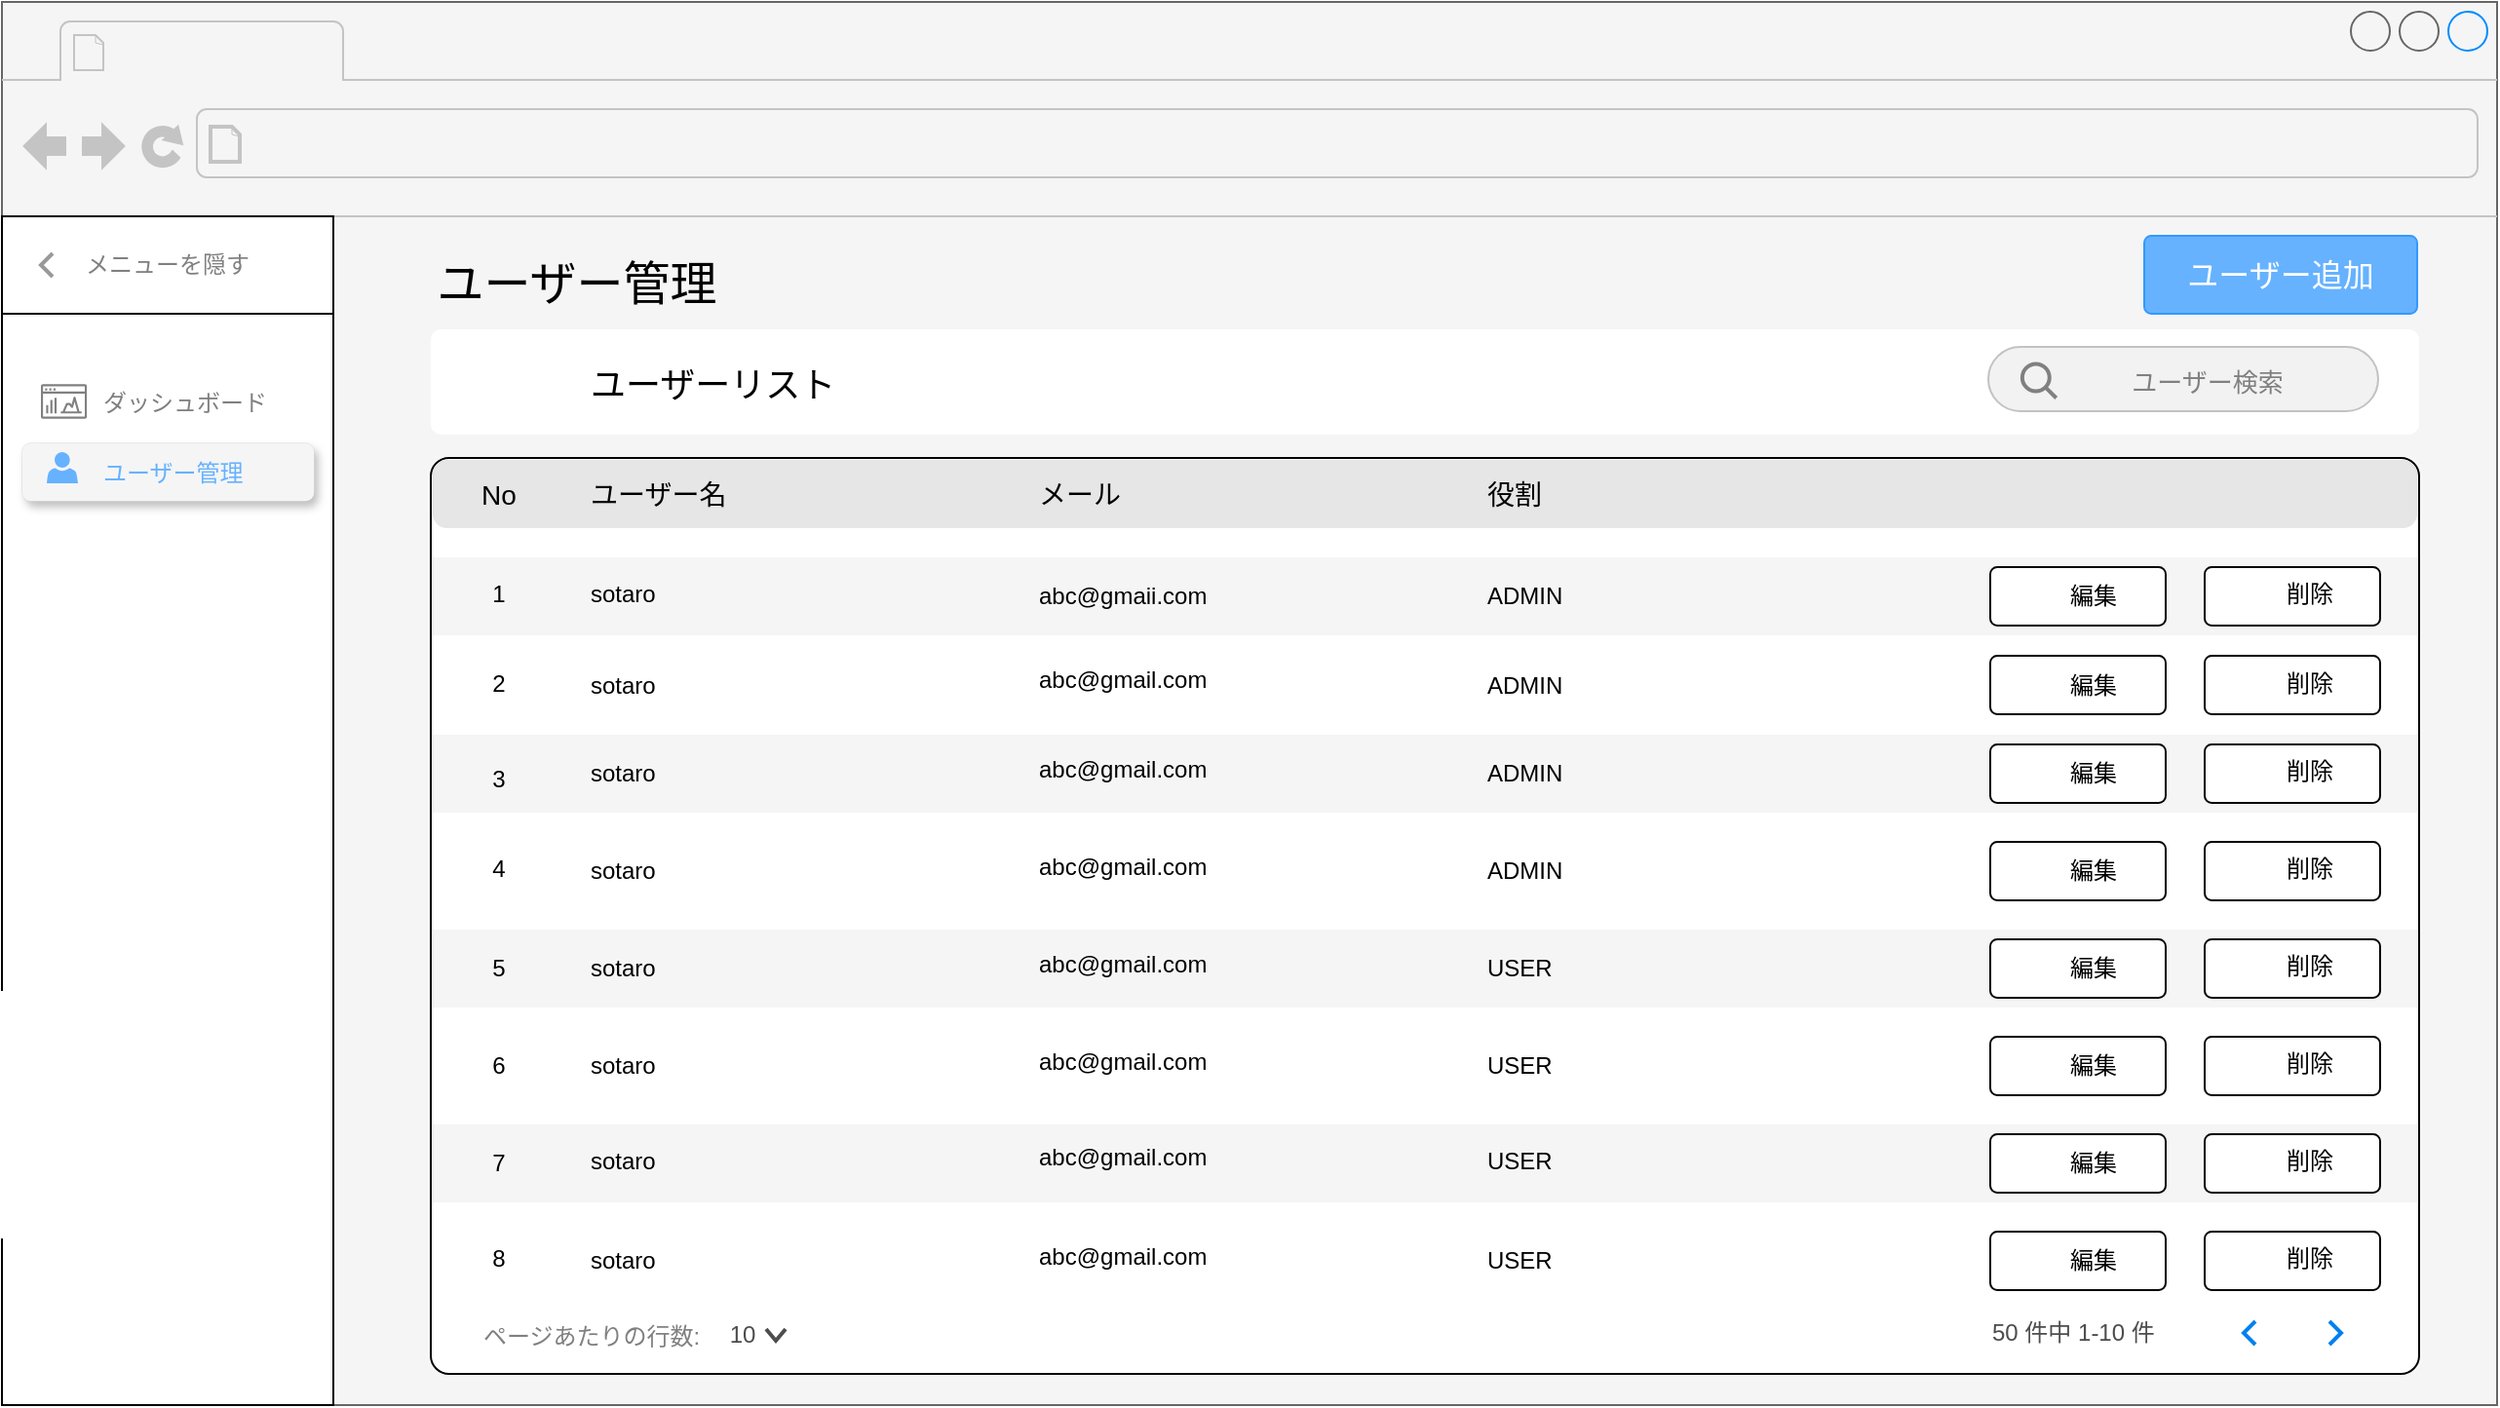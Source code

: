 <mxfile version="23.0.2" type="device">
  <diagram name="Page-1" id="2cc2dc42-3aac-f2a9-1cec-7a8b7cbee084">
    <mxGraphModel dx="2382" dy="1570" grid="1" gridSize="10" guides="1" tooltips="1" connect="1" arrows="1" fold="1" page="1" pageScale="1" pageWidth="1100" pageHeight="850" background="none" math="0" shadow="0">
      <root>
        <mxCell id="0" />
        <mxCell id="1" parent="0" />
        <mxCell id="7026571954dc6520-1" value="" style="strokeWidth=1;shadow=0;dashed=0;align=center;html=1;shape=mxgraph.mockup.containers.browserWindow;rSize=0;strokeColor=#666666;mainText=,;recursiveResize=0;rounded=0;labelBackgroundColor=none;fontFamily=Verdana;fontSize=12;movable=1;resizable=1;rotatable=1;deletable=1;editable=1;locked=0;connectable=1;fillColor=#f5f5f5;fontColor=#333333;" parent="1" vertex="1">
          <mxGeometry x="70" y="29" width="1280" height="720" as="geometry" />
        </mxCell>
        <mxCell id="7026571954dc6520-2" value="" style="strokeWidth=1;shadow=0;dashed=0;align=center;html=1;shape=mxgraph.mockup.containers.anchor;fontSize=17;fontColor=#666666;align=left;" parent="7026571954dc6520-1" vertex="1">
          <mxGeometry x="60" y="12" width="110" height="26" as="geometry" />
        </mxCell>
        <mxCell id="7026571954dc6520-3" value="" style="strokeWidth=1;shadow=0;dashed=0;align=center;html=1;shape=mxgraph.mockup.containers.anchor;rSize=0;fontSize=17;fontColor=#666666;align=left;" parent="7026571954dc6520-1" vertex="1">
          <mxGeometry x="130" y="60" width="250" height="26" as="geometry" />
        </mxCell>
        <mxCell id="Rc8ZxAyn7R7xk7LbHmul-19" value="&lt;font style=&quot;font-size: 24px;&quot;&gt;ユーザー管理&lt;/font&gt;" style="text;html=1;strokeColor=none;fillColor=none;align=center;verticalAlign=middle;whiteSpace=wrap;rounded=0;" vertex="1" parent="7026571954dc6520-1">
          <mxGeometry x="220" y="120" width="150" height="50" as="geometry" />
        </mxCell>
        <mxCell id="Rc8ZxAyn7R7xk7LbHmul-21" value="" style="rounded=1;whiteSpace=wrap;html=1;arcSize=2;movable=1;resizable=1;rotatable=1;deletable=1;editable=1;locked=0;connectable=1;strokeColor=default;" vertex="1" parent="7026571954dc6520-1">
          <mxGeometry x="220" y="234" width="1020" height="470" as="geometry" />
        </mxCell>
        <mxCell id="Rc8ZxAyn7R7xk7LbHmul-20" value="&lt;font color=&quot;#ffffff&quot; style=&quot;font-size: 16px;&quot;&gt;ユーザー追加&lt;/font&gt;" style="rounded=1;whiteSpace=wrap;html=1;arcSize=9;fillColor=#66B2FF;strokeColor=#3399FF;fontColor=#333333;strokeWidth=1;shadow=0;" vertex="1" parent="7026571954dc6520-1">
          <mxGeometry x="1099" y="120" width="140" height="40" as="geometry" />
        </mxCell>
        <mxCell id="Rc8ZxAyn7R7xk7LbHmul-25" value="" style="rounded=1;whiteSpace=wrap;html=1;arcSize=10;strokeColor=none;" vertex="1" parent="7026571954dc6520-1">
          <mxGeometry x="220" y="168" width="1020" height="54" as="geometry" />
        </mxCell>
        <mxCell id="Rc8ZxAyn7R7xk7LbHmul-28" value="&lt;font style=&quot;font-size: 18px;&quot;&gt;ユーザーリスト&lt;/font&gt;" style="text;html=1;strokeColor=none;fillColor=none;align=left;verticalAlign=middle;whiteSpace=wrap;rounded=0;" vertex="1" parent="7026571954dc6520-1">
          <mxGeometry x="300" y="182" width="150" height="30" as="geometry" />
        </mxCell>
        <mxCell id="Rc8ZxAyn7R7xk7LbHmul-92" value="" style="rounded=1;whiteSpace=wrap;html=1;arcSize=21;fillColor=#E6E6E6;strokeColor=none;strokeWidth=1;" vertex="1" parent="7026571954dc6520-1">
          <mxGeometry x="221" y="235" width="1018" height="35" as="geometry" />
        </mxCell>
        <mxCell id="Rc8ZxAyn7R7xk7LbHmul-1" value="" style="swimlane;startSize=0;" vertex="1" parent="7026571954dc6520-1">
          <mxGeometry y="110" width="170" height="610" as="geometry" />
        </mxCell>
        <mxCell id="Rc8ZxAyn7R7xk7LbHmul-89" value="" style="rounded=0;whiteSpace=wrap;html=1;" vertex="1" parent="Rc8ZxAyn7R7xk7LbHmul-1">
          <mxGeometry y="50" width="170" height="560" as="geometry" />
        </mxCell>
        <mxCell id="Rc8ZxAyn7R7xk7LbHmul-3" value="" style="rounded=0;whiteSpace=wrap;html=1;" vertex="1" parent="Rc8ZxAyn7R7xk7LbHmul-1">
          <mxGeometry width="170" height="50" as="geometry" />
        </mxCell>
        <mxCell id="Rc8ZxAyn7R7xk7LbHmul-9" value="&lt;font color=&quot;#808080&quot;&gt;メニューを隠す&lt;/font&gt;" style="text;html=1;strokeColor=none;fillColor=none;align=center;verticalAlign=middle;whiteSpace=wrap;rounded=0;" vertex="1" parent="Rc8ZxAyn7R7xk7LbHmul-1">
          <mxGeometry x="40" y="10" width="90" height="30" as="geometry" />
        </mxCell>
        <mxCell id="Rc8ZxAyn7R7xk7LbHmul-10" value="" style="html=1;verticalLabelPosition=bottom;labelBackgroundColor=#ffffff;verticalAlign=top;shadow=0;dashed=0;strokeWidth=2;shape=mxgraph.ios7.misc.left;strokeColor=#999999;" vertex="1" parent="Rc8ZxAyn7R7xk7LbHmul-1">
          <mxGeometry x="20" y="19" width="6" height="12" as="geometry" />
        </mxCell>
        <mxCell id="Rc8ZxAyn7R7xk7LbHmul-13" value="" style="group" vertex="1" connectable="0" parent="Rc8ZxAyn7R7xk7LbHmul-1">
          <mxGeometry x="20" y="86.09" width="128.78" height="20" as="geometry" />
        </mxCell>
        <mxCell id="Rc8ZxAyn7R7xk7LbHmul-12" value="" style="sketch=0;outlineConnect=0;fontColor=#232F3E;gradientColor=none;fillColor=#808080;strokeColor=none;dashed=0;verticalLabelPosition=bottom;verticalAlign=top;align=center;html=1;fontSize=12;fontStyle=0;aspect=fixed;pointerEvents=1;shape=mxgraph.aws4.opensearch_dashboards;" vertex="1" parent="Rc8ZxAyn7R7xk7LbHmul-13">
          <mxGeometry width="23.56" height="17.82" as="geometry" />
        </mxCell>
        <mxCell id="Rc8ZxAyn7R7xk7LbHmul-11" value="&lt;font style=&quot;font-size: 12px;&quot; color=&quot;#808080&quot;&gt;ダッシュボード&lt;/font&gt;" style="text;html=1;strokeColor=none;fillColor=none;align=left;verticalAlign=middle;whiteSpace=wrap;rounded=0;" vertex="1" parent="Rc8ZxAyn7R7xk7LbHmul-1">
          <mxGeometry x="50" y="86.09" width="90" height="20" as="geometry" />
        </mxCell>
        <mxCell id="Rc8ZxAyn7R7xk7LbHmul-17" value="" style="group" vertex="1" connectable="0" parent="Rc8ZxAyn7R7xk7LbHmul-1">
          <mxGeometry x="23" y="121" width="130" height="26" as="geometry" />
        </mxCell>
        <mxCell id="Rc8ZxAyn7R7xk7LbHmul-18" value="" style="rounded=1;whiteSpace=wrap;html=1;arcSize=15;strokeWidth=0;fillColor=#f5f5f5;strokeColor=#666666;fontColor=#333333;shadow=1;" vertex="1" parent="Rc8ZxAyn7R7xk7LbHmul-17">
          <mxGeometry x="-13" y="-5" width="150" height="30" as="geometry" />
        </mxCell>
        <mxCell id="Rc8ZxAyn7R7xk7LbHmul-14" value="&lt;font color=&quot;#66b2ff&quot;&gt;ユーザー管理&lt;/font&gt;" style="text;html=1;strokeColor=none;fillColor=none;align=left;verticalAlign=middle;whiteSpace=wrap;rounded=0;" vertex="1" parent="Rc8ZxAyn7R7xk7LbHmul-17">
          <mxGeometry x="27" y="1" width="81.22" height="20" as="geometry" />
        </mxCell>
        <mxCell id="Rc8ZxAyn7R7xk7LbHmul-16" value="" style="sketch=0;pointerEvents=1;shadow=0;dashed=0;html=1;strokeColor=none;fillColor=#66B2FF;labelPosition=center;verticalLabelPosition=bottom;verticalAlign=top;outlineConnect=0;align=center;shape=mxgraph.office.users.user;" vertex="1" parent="Rc8ZxAyn7R7xk7LbHmul-17">
          <mxGeometry width="16" height="16" as="geometry" />
        </mxCell>
        <mxCell id="Rc8ZxAyn7R7xk7LbHmul-34" value="&lt;font style=&quot;font-size: 14px;&quot;&gt;No&lt;/font&gt;" style="text;html=1;strokeColor=none;fillColor=none;align=center;verticalAlign=middle;whiteSpace=wrap;rounded=0;" vertex="1" parent="7026571954dc6520-1">
          <mxGeometry x="225" y="238" width="60" height="30" as="geometry" />
        </mxCell>
        <mxCell id="Rc8ZxAyn7R7xk7LbHmul-35" value="&lt;span style=&quot;font-size: 14px;&quot;&gt;ユーザー名&lt;/span&gt;" style="text;html=1;strokeColor=none;fillColor=none;align=left;verticalAlign=middle;whiteSpace=wrap;rounded=0;" vertex="1" parent="7026571954dc6520-1">
          <mxGeometry x="300" y="238" width="90" height="30" as="geometry" />
        </mxCell>
        <mxCell id="Rc8ZxAyn7R7xk7LbHmul-37" value="&lt;span style=&quot;font-size: 14px;&quot;&gt;メール&lt;/span&gt;" style="text;html=1;strokeColor=none;fillColor=none;align=left;verticalAlign=middle;whiteSpace=wrap;rounded=0;" vertex="1" parent="7026571954dc6520-1">
          <mxGeometry x="530" y="238" width="90" height="30" as="geometry" />
        </mxCell>
        <mxCell id="Rc8ZxAyn7R7xk7LbHmul-38" value="&lt;span style=&quot;font-size: 14px;&quot;&gt;役割&lt;br&gt;&lt;/span&gt;" style="text;html=1;strokeColor=none;fillColor=none;align=left;verticalAlign=middle;whiteSpace=wrap;rounded=0;" vertex="1" parent="7026571954dc6520-1">
          <mxGeometry x="760" y="238" width="90" height="30" as="geometry" />
        </mxCell>
        <mxCell id="Rc8ZxAyn7R7xk7LbHmul-94" value="" style="rounded=0;whiteSpace=wrap;html=1;strokeColor=none;fillColor=#f5f5f5;fontColor=#333333;" vertex="1" parent="7026571954dc6520-1">
          <mxGeometry x="221" y="285" width="1018" height="40" as="geometry" />
        </mxCell>
        <mxCell id="Rc8ZxAyn7R7xk7LbHmul-95" value="" style="rounded=0;whiteSpace=wrap;html=1;strokeColor=none;fillColor=#f5f5f5;fontColor=#333333;" vertex="1" parent="7026571954dc6520-1">
          <mxGeometry x="221" y="376" width="1018" height="40" as="geometry" />
        </mxCell>
        <mxCell id="Rc8ZxAyn7R7xk7LbHmul-97" value="" style="rounded=0;whiteSpace=wrap;html=1;strokeColor=none;fillColor=#f5f5f5;fontColor=#333333;" vertex="1" parent="7026571954dc6520-1">
          <mxGeometry x="221" y="576" width="1018" height="40" as="geometry" />
        </mxCell>
        <mxCell id="Rc8ZxAyn7R7xk7LbHmul-40" value="" style="rounded=1;whiteSpace=wrap;html=1;arcSize=12;" vertex="1" parent="7026571954dc6520-1">
          <mxGeometry x="1020" y="290" width="90" height="30" as="geometry" />
        </mxCell>
        <mxCell id="Rc8ZxAyn7R7xk7LbHmul-41" value="" style="rounded=1;whiteSpace=wrap;html=1;arcSize=12;" vertex="1" parent="7026571954dc6520-1">
          <mxGeometry x="1130" y="290" width="90" height="30" as="geometry" />
        </mxCell>
        <mxCell id="Rc8ZxAyn7R7xk7LbHmul-42" value="" style="shape=image;html=1;verticalAlign=top;verticalLabelPosition=bottom;labelBackgroundColor=#ffffff;imageAspect=0;aspect=fixed;image=https://cdn2.iconfinder.com/data/icons/boxicons-solid-vol-2/24/bxs-edit-128.png" vertex="1" parent="7026571954dc6520-1">
          <mxGeometry x="1025" y="296" width="18" height="18" as="geometry" />
        </mxCell>
        <mxCell id="Rc8ZxAyn7R7xk7LbHmul-43" value="" style="shape=image;html=1;verticalAlign=top;verticalLabelPosition=bottom;labelBackgroundColor=#ffffff;imageAspect=0;aspect=fixed;image=https://cdn3.iconfinder.com/data/icons/user-interface-169/32/trash-128.png" vertex="1" parent="7026571954dc6520-1">
          <mxGeometry x="1136" y="295" width="18" height="18" as="geometry" />
        </mxCell>
        <mxCell id="Rc8ZxAyn7R7xk7LbHmul-44" value="編集" style="text;html=1;strokeColor=none;fillColor=none;align=center;verticalAlign=middle;whiteSpace=wrap;rounded=0;" vertex="1" parent="7026571954dc6520-1">
          <mxGeometry x="1043" y="290" width="60" height="30" as="geometry" />
        </mxCell>
        <mxCell id="Rc8ZxAyn7R7xk7LbHmul-45" value="削除" style="text;html=1;strokeColor=none;fillColor=none;align=center;verticalAlign=middle;whiteSpace=wrap;rounded=0;" vertex="1" parent="7026571954dc6520-1">
          <mxGeometry x="1154" y="289" width="60" height="30" as="geometry" />
        </mxCell>
        <mxCell id="Rc8ZxAyn7R7xk7LbHmul-46" value="" style="rounded=1;whiteSpace=wrap;html=1;arcSize=12;" vertex="1" parent="7026571954dc6520-1">
          <mxGeometry x="1020" y="335.5" width="90" height="30" as="geometry" />
        </mxCell>
        <mxCell id="Rc8ZxAyn7R7xk7LbHmul-47" value="" style="rounded=1;whiteSpace=wrap;html=1;arcSize=12;" vertex="1" parent="7026571954dc6520-1">
          <mxGeometry x="1130" y="335.5" width="90" height="30" as="geometry" />
        </mxCell>
        <mxCell id="Rc8ZxAyn7R7xk7LbHmul-48" value="" style="shape=image;html=1;verticalAlign=top;verticalLabelPosition=bottom;labelBackgroundColor=#ffffff;imageAspect=0;aspect=fixed;image=https://cdn2.iconfinder.com/data/icons/boxicons-solid-vol-2/24/bxs-edit-128.png" vertex="1" parent="7026571954dc6520-1">
          <mxGeometry x="1025" y="341.5" width="18" height="18" as="geometry" />
        </mxCell>
        <mxCell id="Rc8ZxAyn7R7xk7LbHmul-49" value="" style="shape=image;html=1;verticalAlign=top;verticalLabelPosition=bottom;labelBackgroundColor=#ffffff;imageAspect=0;aspect=fixed;image=https://cdn3.iconfinder.com/data/icons/user-interface-169/32/trash-128.png" vertex="1" parent="7026571954dc6520-1">
          <mxGeometry x="1136" y="340.5" width="18" height="18" as="geometry" />
        </mxCell>
        <mxCell id="Rc8ZxAyn7R7xk7LbHmul-50" value="編集" style="text;html=1;strokeColor=none;fillColor=none;align=center;verticalAlign=middle;whiteSpace=wrap;rounded=0;" vertex="1" parent="7026571954dc6520-1">
          <mxGeometry x="1043" y="335.5" width="60" height="30" as="geometry" />
        </mxCell>
        <mxCell id="Rc8ZxAyn7R7xk7LbHmul-51" value="削除" style="text;html=1;strokeColor=none;fillColor=none;align=center;verticalAlign=middle;whiteSpace=wrap;rounded=0;" vertex="1" parent="7026571954dc6520-1">
          <mxGeometry x="1154" y="334.5" width="60" height="30" as="geometry" />
        </mxCell>
        <mxCell id="Rc8ZxAyn7R7xk7LbHmul-52" value="" style="rounded=1;whiteSpace=wrap;html=1;arcSize=12;" vertex="1" parent="7026571954dc6520-1">
          <mxGeometry x="1020" y="381" width="90" height="30" as="geometry" />
        </mxCell>
        <mxCell id="Rc8ZxAyn7R7xk7LbHmul-53" value="" style="rounded=1;whiteSpace=wrap;html=1;arcSize=12;" vertex="1" parent="7026571954dc6520-1">
          <mxGeometry x="1130" y="381" width="90" height="30" as="geometry" />
        </mxCell>
        <mxCell id="Rc8ZxAyn7R7xk7LbHmul-54" value="" style="shape=image;html=1;verticalAlign=top;verticalLabelPosition=bottom;labelBackgroundColor=#ffffff;imageAspect=0;aspect=fixed;image=https://cdn2.iconfinder.com/data/icons/boxicons-solid-vol-2/24/bxs-edit-128.png" vertex="1" parent="7026571954dc6520-1">
          <mxGeometry x="1025" y="387" width="18" height="18" as="geometry" />
        </mxCell>
        <mxCell id="Rc8ZxAyn7R7xk7LbHmul-55" value="" style="shape=image;html=1;verticalAlign=top;verticalLabelPosition=bottom;labelBackgroundColor=#ffffff;imageAspect=0;aspect=fixed;image=https://cdn3.iconfinder.com/data/icons/user-interface-169/32/trash-128.png" vertex="1" parent="7026571954dc6520-1">
          <mxGeometry x="1136" y="386" width="18" height="18" as="geometry" />
        </mxCell>
        <mxCell id="Rc8ZxAyn7R7xk7LbHmul-56" value="編集" style="text;html=1;strokeColor=none;fillColor=none;align=center;verticalAlign=middle;whiteSpace=wrap;rounded=0;" vertex="1" parent="7026571954dc6520-1">
          <mxGeometry x="1043" y="381" width="60" height="30" as="geometry" />
        </mxCell>
        <mxCell id="Rc8ZxAyn7R7xk7LbHmul-57" value="削除" style="text;html=1;strokeColor=none;fillColor=none;align=center;verticalAlign=middle;whiteSpace=wrap;rounded=0;" vertex="1" parent="7026571954dc6520-1">
          <mxGeometry x="1154" y="380" width="60" height="30" as="geometry" />
        </mxCell>
        <mxCell id="Rc8ZxAyn7R7xk7LbHmul-58" value="" style="rounded=1;whiteSpace=wrap;html=1;arcSize=12;" vertex="1" parent="7026571954dc6520-1">
          <mxGeometry x="1020" y="431" width="90" height="30" as="geometry" />
        </mxCell>
        <mxCell id="Rc8ZxAyn7R7xk7LbHmul-59" value="" style="rounded=1;whiteSpace=wrap;html=1;arcSize=12;" vertex="1" parent="7026571954dc6520-1">
          <mxGeometry x="1130" y="431" width="90" height="30" as="geometry" />
        </mxCell>
        <mxCell id="Rc8ZxAyn7R7xk7LbHmul-60" value="" style="shape=image;html=1;verticalAlign=top;verticalLabelPosition=bottom;labelBackgroundColor=#ffffff;imageAspect=0;aspect=fixed;image=https://cdn2.iconfinder.com/data/icons/boxicons-solid-vol-2/24/bxs-edit-128.png" vertex="1" parent="7026571954dc6520-1">
          <mxGeometry x="1025" y="437" width="18" height="18" as="geometry" />
        </mxCell>
        <mxCell id="Rc8ZxAyn7R7xk7LbHmul-61" value="" style="shape=image;html=1;verticalAlign=top;verticalLabelPosition=bottom;labelBackgroundColor=#ffffff;imageAspect=0;aspect=fixed;image=https://cdn3.iconfinder.com/data/icons/user-interface-169/32/trash-128.png" vertex="1" parent="7026571954dc6520-1">
          <mxGeometry x="1136" y="436" width="18" height="18" as="geometry" />
        </mxCell>
        <mxCell id="Rc8ZxAyn7R7xk7LbHmul-62" value="編集" style="text;html=1;strokeColor=none;fillColor=none;align=center;verticalAlign=middle;whiteSpace=wrap;rounded=0;" vertex="1" parent="7026571954dc6520-1">
          <mxGeometry x="1043" y="431" width="60" height="30" as="geometry" />
        </mxCell>
        <mxCell id="Rc8ZxAyn7R7xk7LbHmul-63" value="削除" style="text;html=1;strokeColor=none;fillColor=none;align=center;verticalAlign=middle;whiteSpace=wrap;rounded=0;" vertex="1" parent="7026571954dc6520-1">
          <mxGeometry x="1154" y="430" width="60" height="30" as="geometry" />
        </mxCell>
        <mxCell id="Rc8ZxAyn7R7xk7LbHmul-70" value="" style="rounded=1;whiteSpace=wrap;html=1;arcSize=12;" vertex="1" parent="7026571954dc6520-1">
          <mxGeometry x="1020" y="531" width="90" height="30" as="geometry" />
        </mxCell>
        <mxCell id="Rc8ZxAyn7R7xk7LbHmul-71" value="" style="rounded=1;whiteSpace=wrap;html=1;arcSize=12;" vertex="1" parent="7026571954dc6520-1">
          <mxGeometry x="1130" y="531" width="90" height="30" as="geometry" />
        </mxCell>
        <mxCell id="Rc8ZxAyn7R7xk7LbHmul-72" value="" style="shape=image;html=1;verticalAlign=top;verticalLabelPosition=bottom;labelBackgroundColor=#ffffff;imageAspect=0;aspect=fixed;image=https://cdn2.iconfinder.com/data/icons/boxicons-solid-vol-2/24/bxs-edit-128.png" vertex="1" parent="7026571954dc6520-1">
          <mxGeometry x="1025" y="537" width="18" height="18" as="geometry" />
        </mxCell>
        <mxCell id="Rc8ZxAyn7R7xk7LbHmul-73" value="" style="shape=image;html=1;verticalAlign=top;verticalLabelPosition=bottom;labelBackgroundColor=#ffffff;imageAspect=0;aspect=fixed;image=https://cdn3.iconfinder.com/data/icons/user-interface-169/32/trash-128.png" vertex="1" parent="7026571954dc6520-1">
          <mxGeometry x="1136" y="536" width="18" height="18" as="geometry" />
        </mxCell>
        <mxCell id="Rc8ZxAyn7R7xk7LbHmul-74" value="編集" style="text;html=1;strokeColor=none;fillColor=none;align=center;verticalAlign=middle;whiteSpace=wrap;rounded=0;" vertex="1" parent="7026571954dc6520-1">
          <mxGeometry x="1043" y="531" width="60" height="30" as="geometry" />
        </mxCell>
        <mxCell id="Rc8ZxAyn7R7xk7LbHmul-75" value="削除" style="text;html=1;strokeColor=none;fillColor=none;align=center;verticalAlign=middle;whiteSpace=wrap;rounded=0;" vertex="1" parent="7026571954dc6520-1">
          <mxGeometry x="1154" y="530" width="60" height="30" as="geometry" />
        </mxCell>
        <mxCell id="Rc8ZxAyn7R7xk7LbHmul-76" value="" style="rounded=1;whiteSpace=wrap;html=1;arcSize=12;" vertex="1" parent="7026571954dc6520-1">
          <mxGeometry x="1020" y="581" width="90" height="30" as="geometry" />
        </mxCell>
        <mxCell id="Rc8ZxAyn7R7xk7LbHmul-77" value="" style="rounded=1;whiteSpace=wrap;html=1;arcSize=12;" vertex="1" parent="7026571954dc6520-1">
          <mxGeometry x="1130" y="581" width="90" height="30" as="geometry" />
        </mxCell>
        <mxCell id="Rc8ZxAyn7R7xk7LbHmul-78" value="" style="shape=image;html=1;verticalAlign=top;verticalLabelPosition=bottom;labelBackgroundColor=#ffffff;imageAspect=0;aspect=fixed;image=https://cdn2.iconfinder.com/data/icons/boxicons-solid-vol-2/24/bxs-edit-128.png" vertex="1" parent="7026571954dc6520-1">
          <mxGeometry x="1025" y="587" width="18" height="18" as="geometry" />
        </mxCell>
        <mxCell id="Rc8ZxAyn7R7xk7LbHmul-79" value="" style="shape=image;html=1;verticalAlign=top;verticalLabelPosition=bottom;labelBackgroundColor=#ffffff;imageAspect=0;aspect=fixed;image=https://cdn3.iconfinder.com/data/icons/user-interface-169/32/trash-128.png" vertex="1" parent="7026571954dc6520-1">
          <mxGeometry x="1136" y="586" width="18" height="18" as="geometry" />
        </mxCell>
        <mxCell id="Rc8ZxAyn7R7xk7LbHmul-80" value="編集" style="text;html=1;strokeColor=none;fillColor=none;align=center;verticalAlign=middle;whiteSpace=wrap;rounded=0;" vertex="1" parent="7026571954dc6520-1">
          <mxGeometry x="1043" y="581" width="60" height="30" as="geometry" />
        </mxCell>
        <mxCell id="Rc8ZxAyn7R7xk7LbHmul-81" value="削除" style="text;html=1;strokeColor=none;fillColor=none;align=center;verticalAlign=middle;whiteSpace=wrap;rounded=0;" vertex="1" parent="7026571954dc6520-1">
          <mxGeometry x="1154" y="580" width="60" height="30" as="geometry" />
        </mxCell>
        <mxCell id="Rc8ZxAyn7R7xk7LbHmul-82" value="" style="rounded=1;whiteSpace=wrap;html=1;arcSize=12;" vertex="1" parent="7026571954dc6520-1">
          <mxGeometry x="1020" y="631" width="90" height="30" as="geometry" />
        </mxCell>
        <mxCell id="Rc8ZxAyn7R7xk7LbHmul-83" value="" style="rounded=1;whiteSpace=wrap;html=1;arcSize=12;" vertex="1" parent="7026571954dc6520-1">
          <mxGeometry x="1130" y="631" width="90" height="30" as="geometry" />
        </mxCell>
        <mxCell id="Rc8ZxAyn7R7xk7LbHmul-84" value="" style="shape=image;html=1;verticalAlign=top;verticalLabelPosition=bottom;labelBackgroundColor=#ffffff;imageAspect=0;aspect=fixed;image=https://cdn2.iconfinder.com/data/icons/boxicons-solid-vol-2/24/bxs-edit-128.png" vertex="1" parent="7026571954dc6520-1">
          <mxGeometry x="1025" y="637" width="18" height="18" as="geometry" />
        </mxCell>
        <mxCell id="Rc8ZxAyn7R7xk7LbHmul-85" value="" style="shape=image;html=1;verticalAlign=top;verticalLabelPosition=bottom;labelBackgroundColor=#ffffff;imageAspect=0;aspect=fixed;image=https://cdn3.iconfinder.com/data/icons/user-interface-169/32/trash-128.png" vertex="1" parent="7026571954dc6520-1">
          <mxGeometry x="1136" y="636" width="18" height="18" as="geometry" />
        </mxCell>
        <mxCell id="Rc8ZxAyn7R7xk7LbHmul-86" value="編集" style="text;html=1;strokeColor=none;fillColor=none;align=center;verticalAlign=middle;whiteSpace=wrap;rounded=0;" vertex="1" parent="7026571954dc6520-1">
          <mxGeometry x="1043" y="631" width="60" height="30" as="geometry" />
        </mxCell>
        <mxCell id="Rc8ZxAyn7R7xk7LbHmul-87" value="削除" style="text;html=1;strokeColor=none;fillColor=none;align=center;verticalAlign=middle;whiteSpace=wrap;rounded=0;" vertex="1" parent="7026571954dc6520-1">
          <mxGeometry x="1154" y="630" width="60" height="30" as="geometry" />
        </mxCell>
        <mxCell id="Rc8ZxAyn7R7xk7LbHmul-177" value="" style="rounded=0;whiteSpace=wrap;html=1;strokeColor=none;fillColor=#f5f5f5;fontColor=#333333;" vertex="1" parent="7026571954dc6520-1">
          <mxGeometry x="221" y="476" width="1018" height="40" as="geometry" />
        </mxCell>
        <mxCell id="Rc8ZxAyn7R7xk7LbHmul-64" value="" style="rounded=1;whiteSpace=wrap;html=1;arcSize=12;" vertex="1" parent="7026571954dc6520-1">
          <mxGeometry x="1020" y="481" width="90" height="30" as="geometry" />
        </mxCell>
        <mxCell id="Rc8ZxAyn7R7xk7LbHmul-65" value="" style="rounded=1;whiteSpace=wrap;html=1;arcSize=12;" vertex="1" parent="7026571954dc6520-1">
          <mxGeometry x="1130" y="481" width="90" height="30" as="geometry" />
        </mxCell>
        <mxCell id="Rc8ZxAyn7R7xk7LbHmul-66" value="" style="shape=image;html=1;verticalAlign=top;verticalLabelPosition=bottom;labelBackgroundColor=#ffffff;imageAspect=0;aspect=fixed;image=https://cdn2.iconfinder.com/data/icons/boxicons-solid-vol-2/24/bxs-edit-128.png" vertex="1" parent="7026571954dc6520-1">
          <mxGeometry x="1025" y="487" width="18" height="18" as="geometry" />
        </mxCell>
        <mxCell id="Rc8ZxAyn7R7xk7LbHmul-67" value="" style="shape=image;html=1;verticalAlign=top;verticalLabelPosition=bottom;labelBackgroundColor=#ffffff;imageAspect=0;aspect=fixed;image=https://cdn3.iconfinder.com/data/icons/user-interface-169/32/trash-128.png" vertex="1" parent="7026571954dc6520-1">
          <mxGeometry x="1136" y="486" width="18" height="18" as="geometry" />
        </mxCell>
        <mxCell id="Rc8ZxAyn7R7xk7LbHmul-68" value="編集" style="text;html=1;strokeColor=none;fillColor=none;align=center;verticalAlign=middle;whiteSpace=wrap;rounded=0;" vertex="1" parent="7026571954dc6520-1">
          <mxGeometry x="1043" y="481" width="60" height="30" as="geometry" />
        </mxCell>
        <mxCell id="Rc8ZxAyn7R7xk7LbHmul-69" value="削除" style="text;html=1;strokeColor=none;fillColor=none;align=center;verticalAlign=middle;whiteSpace=wrap;rounded=0;" vertex="1" parent="7026571954dc6520-1">
          <mxGeometry x="1154" y="480" width="60" height="30" as="geometry" />
        </mxCell>
        <mxCell id="Rc8ZxAyn7R7xk7LbHmul-178" value="1" style="text;html=1;strokeColor=none;fillColor=none;align=center;verticalAlign=middle;whiteSpace=wrap;rounded=0;" vertex="1" parent="7026571954dc6520-1">
          <mxGeometry x="245" y="289" width="20" height="30" as="geometry" />
        </mxCell>
        <mxCell id="Rc8ZxAyn7R7xk7LbHmul-179" value="3" style="text;html=1;strokeColor=none;fillColor=none;align=center;verticalAlign=middle;whiteSpace=wrap;rounded=0;" vertex="1" parent="7026571954dc6520-1">
          <mxGeometry x="245" y="384" width="20" height="30" as="geometry" />
        </mxCell>
        <mxCell id="Rc8ZxAyn7R7xk7LbHmul-180" value="2" style="text;html=1;strokeColor=none;fillColor=none;align=center;verticalAlign=middle;whiteSpace=wrap;rounded=0;" vertex="1" parent="7026571954dc6520-1">
          <mxGeometry x="245" y="334.5" width="20" height="30" as="geometry" />
        </mxCell>
        <mxCell id="Rc8ZxAyn7R7xk7LbHmul-181" value="4" style="text;html=1;strokeColor=none;fillColor=none;align=center;verticalAlign=middle;whiteSpace=wrap;rounded=0;" vertex="1" parent="7026571954dc6520-1">
          <mxGeometry x="245" y="430" width="20" height="30" as="geometry" />
        </mxCell>
        <mxCell id="Rc8ZxAyn7R7xk7LbHmul-182" value="5" style="text;html=1;strokeColor=none;fillColor=none;align=center;verticalAlign=middle;whiteSpace=wrap;rounded=0;" vertex="1" parent="7026571954dc6520-1">
          <mxGeometry x="245" y="481" width="20" height="30" as="geometry" />
        </mxCell>
        <mxCell id="Rc8ZxAyn7R7xk7LbHmul-183" value="6" style="text;html=1;strokeColor=none;fillColor=none;align=center;verticalAlign=middle;whiteSpace=wrap;rounded=0;" vertex="1" parent="7026571954dc6520-1">
          <mxGeometry x="245" y="531" width="20" height="30" as="geometry" />
        </mxCell>
        <mxCell id="Rc8ZxAyn7R7xk7LbHmul-184" value="7" style="text;html=1;strokeColor=none;fillColor=none;align=center;verticalAlign=middle;whiteSpace=wrap;rounded=0;" vertex="1" parent="7026571954dc6520-1">
          <mxGeometry x="245" y="581" width="20" height="30" as="geometry" />
        </mxCell>
        <mxCell id="Rc8ZxAyn7R7xk7LbHmul-185" value="8" style="text;html=1;strokeColor=none;fillColor=none;align=center;verticalAlign=middle;whiteSpace=wrap;rounded=0;" vertex="1" parent="7026571954dc6520-1">
          <mxGeometry x="245" y="630" width="20" height="30" as="geometry" />
        </mxCell>
        <mxCell id="Rc8ZxAyn7R7xk7LbHmul-186" value="sotaro" style="text;html=1;strokeColor=none;fillColor=none;align=left;verticalAlign=middle;whiteSpace=wrap;rounded=0;" vertex="1" parent="7026571954dc6520-1">
          <mxGeometry x="300" y="289" width="60" height="30" as="geometry" />
        </mxCell>
        <mxCell id="Rc8ZxAyn7R7xk7LbHmul-187" value="sotaro" style="text;html=1;strokeColor=none;fillColor=none;align=left;verticalAlign=middle;whiteSpace=wrap;rounded=0;" vertex="1" parent="7026571954dc6520-1">
          <mxGeometry x="300" y="335.5" width="60" height="30" as="geometry" />
        </mxCell>
        <mxCell id="Rc8ZxAyn7R7xk7LbHmul-188" value="sotaro" style="text;html=1;strokeColor=none;fillColor=none;align=left;verticalAlign=middle;whiteSpace=wrap;rounded=0;" vertex="1" parent="7026571954dc6520-1">
          <mxGeometry x="300" y="381" width="60" height="30" as="geometry" />
        </mxCell>
        <mxCell id="Rc8ZxAyn7R7xk7LbHmul-189" value="sotaro" style="text;html=1;strokeColor=none;fillColor=none;align=left;verticalAlign=middle;whiteSpace=wrap;rounded=0;" vertex="1" parent="7026571954dc6520-1">
          <mxGeometry x="300" y="431" width="60" height="30" as="geometry" />
        </mxCell>
        <mxCell id="Rc8ZxAyn7R7xk7LbHmul-190" value="sotaro" style="text;html=1;strokeColor=none;fillColor=none;align=left;verticalAlign=middle;whiteSpace=wrap;rounded=0;" vertex="1" parent="7026571954dc6520-1">
          <mxGeometry x="300" y="481" width="60" height="30" as="geometry" />
        </mxCell>
        <mxCell id="Rc8ZxAyn7R7xk7LbHmul-191" value="sotaro" style="text;html=1;strokeColor=none;fillColor=none;align=left;verticalAlign=middle;whiteSpace=wrap;rounded=0;" vertex="1" parent="7026571954dc6520-1">
          <mxGeometry x="300" y="531" width="60" height="30" as="geometry" />
        </mxCell>
        <mxCell id="Rc8ZxAyn7R7xk7LbHmul-192" value="sotaro" style="text;html=1;strokeColor=none;fillColor=none;align=left;verticalAlign=middle;whiteSpace=wrap;rounded=0;" vertex="1" parent="7026571954dc6520-1">
          <mxGeometry x="300" y="580" width="60" height="30" as="geometry" />
        </mxCell>
        <mxCell id="Rc8ZxAyn7R7xk7LbHmul-193" value="sotaro" style="text;html=1;strokeColor=none;fillColor=none;align=left;verticalAlign=middle;whiteSpace=wrap;rounded=0;" vertex="1" parent="7026571954dc6520-1">
          <mxGeometry x="300" y="631" width="60" height="30" as="geometry" />
        </mxCell>
        <mxCell id="Rc8ZxAyn7R7xk7LbHmul-194" value="abc@gmaii.com" style="text;html=1;strokeColor=none;fillColor=none;align=left;verticalAlign=middle;whiteSpace=wrap;rounded=0;" vertex="1" parent="7026571954dc6520-1">
          <mxGeometry x="530" y="290" width="110" height="30" as="geometry" />
        </mxCell>
        <mxCell id="Rc8ZxAyn7R7xk7LbHmul-195" value="abc@gmail.com" style="text;html=1;strokeColor=none;fillColor=none;align=left;verticalAlign=middle;whiteSpace=wrap;rounded=0;" vertex="1" parent="7026571954dc6520-1">
          <mxGeometry x="530" y="333.25" width="100" height="30" as="geometry" />
        </mxCell>
        <mxCell id="Rc8ZxAyn7R7xk7LbHmul-196" value="abc@gmail.com" style="text;html=1;strokeColor=none;fillColor=none;align=left;verticalAlign=middle;whiteSpace=wrap;rounded=0;" vertex="1" parent="7026571954dc6520-1">
          <mxGeometry x="530" y="378.75" width="100" height="30" as="geometry" />
        </mxCell>
        <mxCell id="Rc8ZxAyn7R7xk7LbHmul-197" value="abc@gmail.com" style="text;html=1;strokeColor=none;fillColor=none;align=left;verticalAlign=middle;whiteSpace=wrap;rounded=0;" vertex="1" parent="7026571954dc6520-1">
          <mxGeometry x="530" y="428.75" width="100" height="30" as="geometry" />
        </mxCell>
        <mxCell id="Rc8ZxAyn7R7xk7LbHmul-198" value="abc@gmail.com" style="text;html=1;strokeColor=none;fillColor=none;align=left;verticalAlign=middle;whiteSpace=wrap;rounded=0;" vertex="1" parent="7026571954dc6520-1">
          <mxGeometry x="530" y="478.75" width="100" height="30" as="geometry" />
        </mxCell>
        <mxCell id="Rc8ZxAyn7R7xk7LbHmul-199" value="abc@gmail.com" style="text;html=1;strokeColor=none;fillColor=none;align=left;verticalAlign=middle;whiteSpace=wrap;rounded=0;" vertex="1" parent="7026571954dc6520-1">
          <mxGeometry x="530" y="528.75" width="100" height="30" as="geometry" />
        </mxCell>
        <mxCell id="Rc8ZxAyn7R7xk7LbHmul-200" value="abc@gmail.com" style="text;html=1;strokeColor=none;fillColor=none;align=left;verticalAlign=middle;whiteSpace=wrap;rounded=0;" vertex="1" parent="7026571954dc6520-1">
          <mxGeometry x="530" y="577.75" width="100" height="30" as="geometry" />
        </mxCell>
        <mxCell id="Rc8ZxAyn7R7xk7LbHmul-201" value="abc@gmail.com" style="text;html=1;strokeColor=none;fillColor=none;align=left;verticalAlign=middle;whiteSpace=wrap;rounded=0;" vertex="1" parent="7026571954dc6520-1">
          <mxGeometry x="530" y="628.75" width="100" height="30" as="geometry" />
        </mxCell>
        <mxCell id="Rc8ZxAyn7R7xk7LbHmul-205" value="ADMIN" style="text;html=1;strokeColor=none;fillColor=none;align=left;verticalAlign=middle;whiteSpace=wrap;rounded=0;" vertex="1" parent="7026571954dc6520-1">
          <mxGeometry x="760" y="335.5" width="100" height="30" as="geometry" />
        </mxCell>
        <mxCell id="Rc8ZxAyn7R7xk7LbHmul-206" value="ADMIN" style="text;html=1;strokeColor=none;fillColor=none;align=left;verticalAlign=middle;whiteSpace=wrap;rounded=0;" vertex="1" parent="7026571954dc6520-1">
          <mxGeometry x="760" y="381" width="100" height="30" as="geometry" />
        </mxCell>
        <mxCell id="Rc8ZxAyn7R7xk7LbHmul-207" value="ADMIN" style="text;html=1;strokeColor=none;fillColor=none;align=left;verticalAlign=middle;whiteSpace=wrap;rounded=0;" vertex="1" parent="7026571954dc6520-1">
          <mxGeometry x="760" y="431" width="100" height="30" as="geometry" />
        </mxCell>
        <mxCell id="Rc8ZxAyn7R7xk7LbHmul-208" value="USER" style="text;html=1;strokeColor=none;fillColor=none;align=left;verticalAlign=middle;whiteSpace=wrap;rounded=0;" vertex="1" parent="7026571954dc6520-1">
          <mxGeometry x="760" y="481" width="100" height="30" as="geometry" />
        </mxCell>
        <mxCell id="Rc8ZxAyn7R7xk7LbHmul-209" value="USER" style="text;html=1;strokeColor=none;fillColor=none;align=left;verticalAlign=middle;whiteSpace=wrap;rounded=0;" vertex="1" parent="7026571954dc6520-1">
          <mxGeometry x="760" y="531" width="100" height="30" as="geometry" />
        </mxCell>
        <mxCell id="Rc8ZxAyn7R7xk7LbHmul-210" value="USER" style="text;html=1;strokeColor=none;fillColor=none;align=left;verticalAlign=middle;whiteSpace=wrap;rounded=0;" vertex="1" parent="7026571954dc6520-1">
          <mxGeometry x="760" y="580" width="100" height="30" as="geometry" />
        </mxCell>
        <mxCell id="Rc8ZxAyn7R7xk7LbHmul-211" value="USER" style="text;html=1;strokeColor=none;fillColor=none;align=left;verticalAlign=middle;whiteSpace=wrap;rounded=0;" vertex="1" parent="7026571954dc6520-1">
          <mxGeometry x="760" y="631" width="100" height="30" as="geometry" />
        </mxCell>
        <mxCell id="Rc8ZxAyn7R7xk7LbHmul-212" value="ADMIN" style="text;html=1;strokeColor=none;fillColor=none;align=left;verticalAlign=middle;whiteSpace=wrap;rounded=0;" vertex="1" parent="7026571954dc6520-1">
          <mxGeometry x="760" y="290" width="100" height="30" as="geometry" />
        </mxCell>
        <mxCell id="Rc8ZxAyn7R7xk7LbHmul-214" value="" style="group" vertex="1" connectable="0" parent="7026571954dc6520-1">
          <mxGeometry x="1019" y="177" width="210" height="35" as="geometry" />
        </mxCell>
        <mxCell id="Rc8ZxAyn7R7xk7LbHmul-27" value="" style="rounded=1;whiteSpace=wrap;html=1;arcSize=50;fillColor=#F2F2F2;fontColor=#333333;strokeColor=#C2C2C2;" vertex="1" parent="Rc8ZxAyn7R7xk7LbHmul-214">
          <mxGeometry width="200" height="33" as="geometry" />
        </mxCell>
        <mxCell id="Rc8ZxAyn7R7xk7LbHmul-32" value="" style="html=1;verticalLabelPosition=bottom;align=center;labelBackgroundColor=#ffffff;verticalAlign=top;strokeWidth=2;strokeColor=#808080;shadow=0;dashed=0;shape=mxgraph.ios7.icons.looking_glass;fillColor=#F2F2F2;" vertex="1" parent="Rc8ZxAyn7R7xk7LbHmul-214">
          <mxGeometry x="17.429" y="8.75" width="17.429" height="17.5" as="geometry" />
        </mxCell>
        <mxCell id="Rc8ZxAyn7R7xk7LbHmul-33" value="&lt;font color=&quot;#808080&quot; style=&quot;font-size: 13px;&quot;&gt;ユーザー検索&lt;/font&gt;" style="text;html=1;strokeColor=none;fillColor=none;align=center;verticalAlign=middle;whiteSpace=wrap;rounded=0;" vertex="1" parent="Rc8ZxAyn7R7xk7LbHmul-214">
          <mxGeometry x="60.001" y="4.375" width="104.571" height="26.25" as="geometry" />
        </mxCell>
        <mxCell id="Rc8ZxAyn7R7xk7LbHmul-218" value="&lt;font color=&quot;#808080&quot;&gt;ページあたりの行数:&amp;nbsp;&lt;/font&gt;" style="text;html=1;strokeColor=none;fillColor=none;align=left;verticalAlign=middle;whiteSpace=wrap;rounded=0;" vertex="1" parent="7026571954dc6520-1">
          <mxGeometry x="245" y="676" width="125" height="18" as="geometry" />
        </mxCell>
        <mxCell id="Rc8ZxAyn7R7xk7LbHmul-220" value="" style="html=1;verticalLabelPosition=bottom;labelBackgroundColor=#ffffff;verticalAlign=top;shadow=0;dashed=0;strokeWidth=2;shape=mxgraph.ios7.misc.down;strokeColor=#4D4D4D;" vertex="1" parent="7026571954dc6520-1">
          <mxGeometry x="392" y="681" width="10" height="6" as="geometry" />
        </mxCell>
        <mxCell id="Rc8ZxAyn7R7xk7LbHmul-221" value="&lt;font color=&quot;#4d4d4d&quot;&gt;10&lt;/font&gt;" style="text;html=1;strokeColor=none;fillColor=none;align=center;verticalAlign=middle;whiteSpace=wrap;rounded=0;" vertex="1" parent="7026571954dc6520-1">
          <mxGeometry x="370" y="675" width="20" height="18" as="geometry" />
        </mxCell>
        <mxCell id="Rc8ZxAyn7R7xk7LbHmul-223" value="" style="html=1;verticalLabelPosition=bottom;labelBackgroundColor=#ffffff;verticalAlign=top;shadow=0;dashed=0;strokeWidth=2;shape=mxgraph.ios7.misc.left;strokeColor=#0080f0;" vertex="1" parent="7026571954dc6520-1">
          <mxGeometry x="1150" y="677" width="6" height="12" as="geometry" />
        </mxCell>
        <mxCell id="Rc8ZxAyn7R7xk7LbHmul-222" value="" style="html=1;verticalLabelPosition=bottom;labelBackgroundColor=#ffffff;verticalAlign=top;shadow=0;dashed=0;strokeWidth=2;shape=mxgraph.ios7.misc.right;strokeColor=#0080f0;" vertex="1" parent="7026571954dc6520-1">
          <mxGeometry x="1194" y="677" width="6" height="12" as="geometry" />
        </mxCell>
        <mxCell id="Rc8ZxAyn7R7xk7LbHmul-224" value="&lt;font color=&quot;#4d4d4d&quot;&gt;50 件中 1-10 件&lt;/font&gt;" style="text;html=1;strokeColor=none;fillColor=none;align=left;verticalAlign=middle;whiteSpace=wrap;rounded=0;" vertex="1" parent="7026571954dc6520-1">
          <mxGeometry x="1019" y="673" width="107" height="20" as="geometry" />
        </mxCell>
      </root>
    </mxGraphModel>
  </diagram>
</mxfile>

